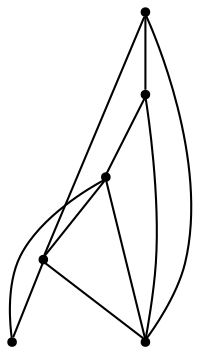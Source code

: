 graph {
  node [shape=point,comment="{\"directed\":false,\"doi\":\"10.4230/LIPIcs.GD.2024.40\",\"figure\":\"? (3)\"}"]

  v0 [pos="1370.1023969850512,1591.7274257503122"]
  v1 [pos="1295.081734423924,1411.7209638782717"]
  v2 [pos="1295.081734423924,1501.7243219753964"]
  v3 [pos="1175.0487252027633,1681.7307838474371"]
  v4 [pos="1100.0280626416359,1501.7243219753966"]
  v5 [pos="1010.0032262310107,1591.7274257503122"]

  v0 -- v1 [id="-1",pos="1370.1023969850512,1591.7274257503122 1415.114743645085,1561.7263063846042 1415.114743645085,1561.7263063846042 1415.114743645085,1561.7263063846042 1415.114743645085,1441.72208324398 1415.114743645085,1441.72208324398 1415.114743645085,1441.72208324398 1295.081734423924,1411.7209638782717 1295.081734423924,1411.7209638782717 1295.081734423924,1411.7209638782717"]
  v0 -- v3 [id="-2",pos="1370.1023969850512,1591.7274257503122 1355.0982390345043,1621.7285451160205 1355.0982390345043,1621.7285451160205 1355.0982390345043,1621.7285451160205 1355.0982390345043,1651.7296644817288 1355.0982390345043,1651.7296644817288 1355.0982390345043,1651.7296644817288 994.9990841794147,1651.7296644817288 994.9990841794147,1651.7296644817288 994.9990841794147,1651.7296644817288 994.9990841794147,1711.731776052041 994.9990841794147,1711.731776052041 994.9990841794147,1711.731776052041 1355.0982390345043,1711.731776052041 1355.0982390345043,1711.731776052041 1355.0982390345043,1711.731776052041 1355.0982390345043,1651.7296644817288 1355.0982390345043,1651.7296644817288 1355.0982390345043,1651.7296644817288 1175.0487252027633,1681.7307838474371 1175.0487252027633,1681.7307838474371 1175.0487252027633,1681.7307838474371"]
  v0 -- v2 [id="-3",pos="1370.1023969850512,1591.7274257503122 1325.090050325018,1561.7263063846042 1325.090050325018,1561.7263063846042 1325.090050325018,1561.7263063846042 1325.0899231334106,1531.725187018896 1325.0899231334106,1531.725187018896 1325.0899231334106,1531.725187018896 1295.081734423924,1501.7243219753964 1295.081734423924,1501.7243219753964 1295.081734423924,1501.7243219753964"]
  v5 -- v4 [id="-4",pos="1010.0032262310107,1591.7274257503122 1025.0074000805084,1561.7263063846042 1025.0074000805084,1561.7263063846042 1025.0074000805084,1561.7263063846042 1025.0072728889013,1531.725187018896 1025.0072728889013,1531.725187018896 1025.0072728889013,1531.725187018896 1100.0280626416359,1501.7243219753966 1100.0280626416359,1501.7243219753966 1100.0280626416359,1501.7243219753966"]
  v4 -- v2 [id="-5",pos="1100.0280626416359,1501.7243219753966 1205.0569139122497,1501.7243219753966 1205.0569139122497,1501.7243219753966 1205.0569139122497,1501.7243219753966 1235.0652298133436,1501.7243219753966 1235.0652298133436,1501.7243219753966 1235.0652298133436,1501.7243219753966 1295.081734423924,1501.7243219753964 1295.081734423924,1501.7243219753964 1295.081734423924,1501.7243219753964"]
  v1 -- v4 [id="-6",pos="1295.081734423924,1411.7209638782717 1175.048725202763,1441.72208324398 1175.048725202763,1441.72208324398 1175.048725202763,1441.72208324398 1175.048598011156,1471.7232026096883 1175.048598011156,1471.7232026096883 1175.048598011156,1471.7232026096883 1100.0280626416359,1501.7243219753966 1100.0280626416359,1501.7243219753966 1100.0280626416359,1501.7243219753966"]
  v4 -- v3 [id="-7",pos="1100.0280626416359,1501.7243219753966 1145.040282110062,1531.7254413411047 1145.040282110062,1531.7254413411047 1145.040282110062,1531.7254413411047 1145.0404093016693,1651.7296644817288 1145.0404093016693,1651.7296644817288 1145.0404093016693,1651.7296644817288 1175.0487252027633,1681.7307838474371 1175.0487252027633,1681.7307838474371 1175.0487252027633,1681.7307838474371"]
  v3 -- v5 [id="-8",pos="1175.0487252027633,1681.7307838474371 994.999020583611,1651.7296644817288 994.999020583611,1651.7296644817288 994.999020583611,1651.7296644817288 994.9990841794147,1621.7285451160205 994.9990841794147,1621.7285451160205 994.9990841794147,1621.7285451160205 1010.0032262310107,1591.7274257503122 1010.0032262310107,1591.7274257503122 1010.0032262310107,1591.7274257503122"]
  v1 -- v2 [id="-9",pos="1295.081734423924,1411.7209638782717 1265.0734185228303,1441.72208324398 1265.0734185228303,1441.72208324398 1265.0734185228303,1441.72208324398 1265.0734185228303,1471.7232026096883 1265.0734185228303,1471.7232026096883 1265.0734185228303,1471.7232026096883 1295.081734423924,1501.7243219753964 1295.081734423924,1501.7243219753964 1295.081734423924,1501.7243219753964"]
  v3 -- v2 [id="-10",pos="1175.0487252027633,1681.7307838474371 1265.0734185228303,1651.7296644817288 1265.0734185228303,1651.7296644817288 1265.0734185228303,1651.7296644817288 1265.0734185228303,1531.7254413411047 1265.0734185228303,1531.7254413411047 1265.0734185228303,1531.7254413411047 1295.081734423924,1501.7243219753964 1295.081734423924,1501.7243219753964 1295.081734423924,1501.7243219753964"]
}